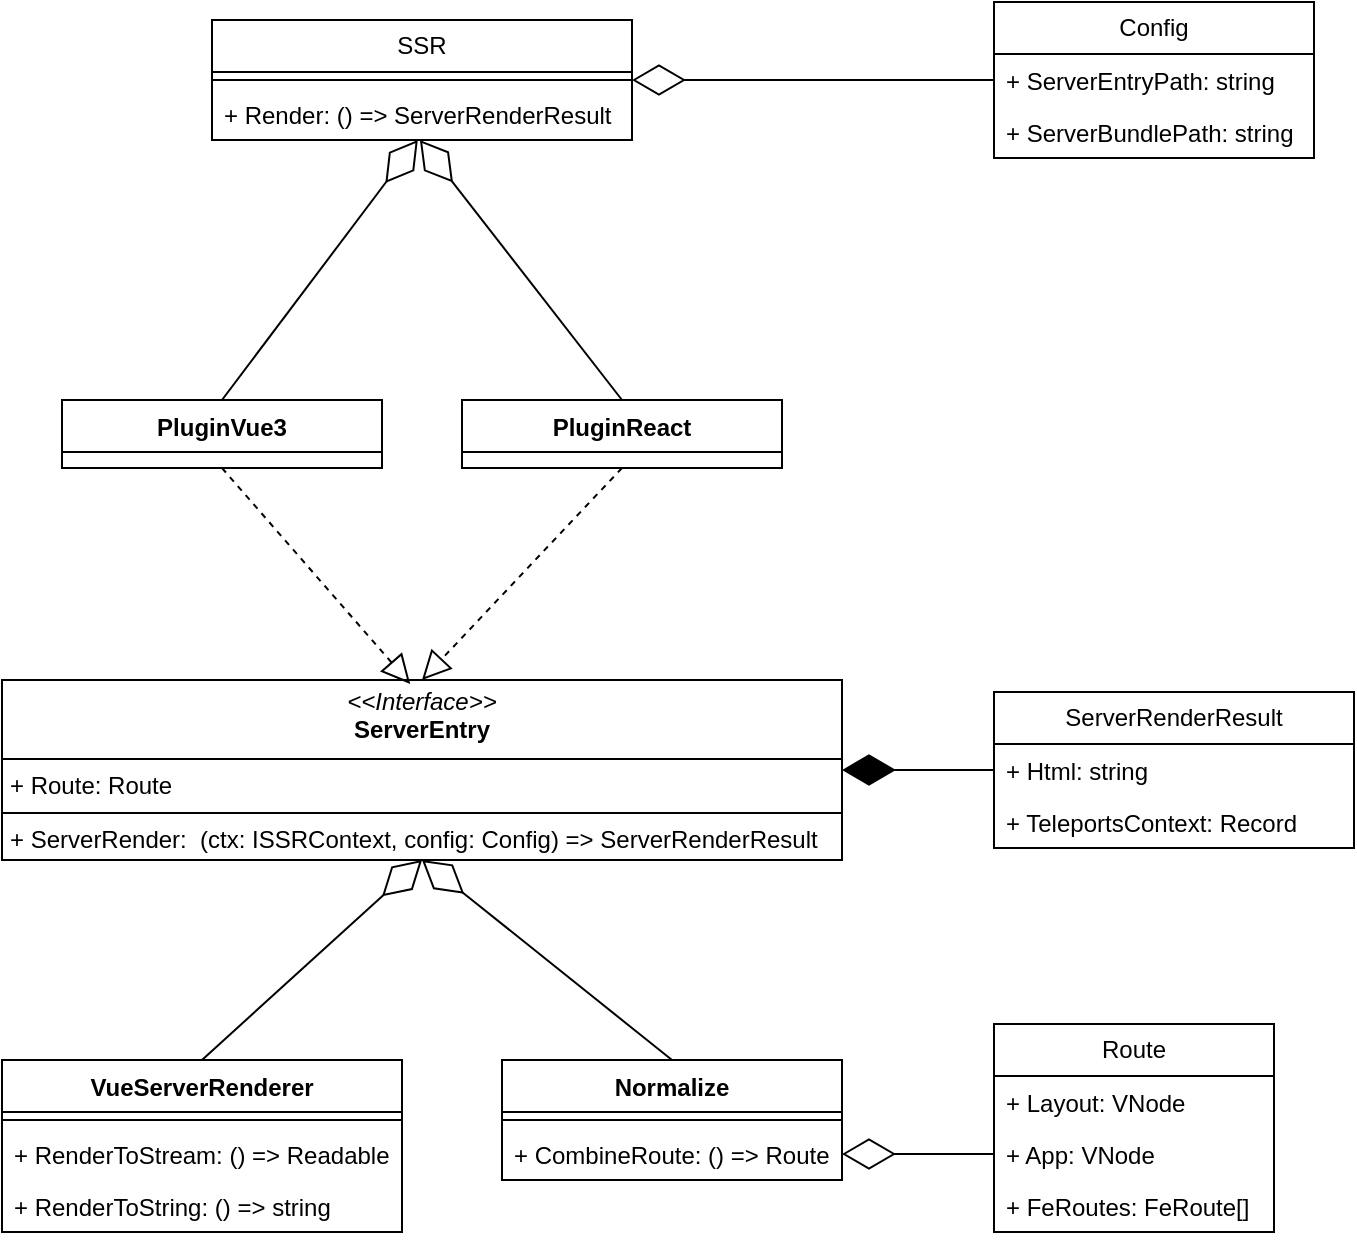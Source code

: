 <mxfile version="27.0.6">
  <diagram name="第 1 页" id="38Xn-i2-2lLYXQscA6sv">
    <mxGraphModel dx="1426" dy="785" grid="1" gridSize="10" guides="1" tooltips="1" connect="1" arrows="1" fold="1" page="1" pageScale="1" pageWidth="827" pageHeight="1169" math="0" shadow="0">
      <root>
        <mxCell id="0" />
        <mxCell id="1" parent="0" />
        <mxCell id="FbEyN9LozqtYXsRdDisT-24" value="Config" style="swimlane;fontStyle=0;childLayout=stackLayout;horizontal=1;startSize=26;fillColor=none;horizontalStack=0;resizeParent=1;resizeParentMax=0;resizeLast=0;collapsible=1;marginBottom=0;whiteSpace=wrap;html=1;" parent="1" vertex="1">
          <mxGeometry x="572" y="90" width="160" height="78" as="geometry">
            <mxRectangle x="340" y="330" width="80" height="30" as="alternateBounds" />
          </mxGeometry>
        </mxCell>
        <mxCell id="FbEyN9LozqtYXsRdDisT-25" value="+ ServerEntryPath: string" style="text;strokeColor=none;fillColor=none;align=left;verticalAlign=top;spacingLeft=4;spacingRight=4;overflow=hidden;rotatable=0;points=[[0,0.5],[1,0.5]];portConstraint=eastwest;whiteSpace=wrap;html=1;" parent="FbEyN9LozqtYXsRdDisT-24" vertex="1">
          <mxGeometry y="26" width="160" height="26" as="geometry" />
        </mxCell>
        <mxCell id="FbEyN9LozqtYXsRdDisT-34" value="+ ServerBundlePath: string" style="text;strokeColor=none;fillColor=none;align=left;verticalAlign=top;spacingLeft=4;spacingRight=4;overflow=hidden;rotatable=0;points=[[0,0.5],[1,0.5]];portConstraint=eastwest;whiteSpace=wrap;html=1;" parent="FbEyN9LozqtYXsRdDisT-24" vertex="1">
          <mxGeometry y="52" width="160" height="26" as="geometry" />
        </mxCell>
        <mxCell id="17jYzTJ7P02LbTuSrVfu-1" value="Route" style="swimlane;fontStyle=0;childLayout=stackLayout;horizontal=1;startSize=26;fillColor=none;horizontalStack=0;resizeParent=1;resizeParentMax=0;resizeLast=0;collapsible=1;marginBottom=0;whiteSpace=wrap;html=1;" vertex="1" parent="1">
          <mxGeometry x="572" y="601" width="140" height="104" as="geometry" />
        </mxCell>
        <mxCell id="17jYzTJ7P02LbTuSrVfu-2" value="+ Layout: VNode" style="text;strokeColor=none;fillColor=none;align=left;verticalAlign=top;spacingLeft=4;spacingRight=4;overflow=hidden;rotatable=0;points=[[0,0.5],[1,0.5]];portConstraint=eastwest;whiteSpace=wrap;html=1;" vertex="1" parent="17jYzTJ7P02LbTuSrVfu-1">
          <mxGeometry y="26" width="140" height="26" as="geometry" />
        </mxCell>
        <mxCell id="17jYzTJ7P02LbTuSrVfu-3" value="+ App: VNode" style="text;strokeColor=none;fillColor=none;align=left;verticalAlign=top;spacingLeft=4;spacingRight=4;overflow=hidden;rotatable=0;points=[[0,0.5],[1,0.5]];portConstraint=eastwest;whiteSpace=wrap;html=1;" vertex="1" parent="17jYzTJ7P02LbTuSrVfu-1">
          <mxGeometry y="52" width="140" height="26" as="geometry" />
        </mxCell>
        <mxCell id="17jYzTJ7P02LbTuSrVfu-4" value="+ FeRoutes: FeRoute[]" style="text;strokeColor=none;fillColor=none;align=left;verticalAlign=top;spacingLeft=4;spacingRight=4;overflow=hidden;rotatable=0;points=[[0,0.5],[1,0.5]];portConstraint=eastwest;whiteSpace=wrap;html=1;" vertex="1" parent="17jYzTJ7P02LbTuSrVfu-1">
          <mxGeometry y="78" width="140" height="26" as="geometry" />
        </mxCell>
        <mxCell id="17jYzTJ7P02LbTuSrVfu-8" value="&lt;p style=&quot;margin:0px;margin-top:4px;text-align:center;&quot;&gt;&lt;i&gt;&amp;lt;&amp;lt;Interface&amp;gt;&amp;gt;&lt;/i&gt;&lt;br&gt;&lt;b&gt;ServerEntry&lt;/b&gt;&lt;/p&gt;&lt;hr size=&quot;1&quot; style=&quot;border-style:solid;&quot;&gt;&lt;p style=&quot;margin:0px;margin-left:4px;&quot;&gt;+ Route: Route&lt;/p&gt;&lt;hr size=&quot;1&quot; style=&quot;border-style:solid;&quot;&gt;&lt;p style=&quot;margin:0px;margin-left:4px;&quot;&gt;+ ServerRender:&amp;nbsp; (ctx: ISSRContext, config: Config) =&amp;gt;&amp;nbsp;&lt;span style=&quot;text-align: center; background-color: transparent; color: light-dark(rgb(0, 0, 0), rgb(255, 255, 255));&quot;&gt;ServerRenderResult&lt;/span&gt;&lt;/p&gt;" style="verticalAlign=top;align=left;overflow=fill;html=1;whiteSpace=wrap;" vertex="1" parent="1">
          <mxGeometry x="76" y="429" width="420" height="90" as="geometry" />
        </mxCell>
        <mxCell id="17jYzTJ7P02LbTuSrVfu-9" value="ServerRenderResult" style="swimlane;fontStyle=0;childLayout=stackLayout;horizontal=1;startSize=26;fillColor=none;horizontalStack=0;resizeParent=1;resizeParentMax=0;resizeLast=0;collapsible=1;marginBottom=0;whiteSpace=wrap;html=1;" vertex="1" parent="1">
          <mxGeometry x="572" y="435" width="180" height="78" as="geometry" />
        </mxCell>
        <mxCell id="17jYzTJ7P02LbTuSrVfu-10" value="+ Html: string" style="text;strokeColor=none;fillColor=none;align=left;verticalAlign=top;spacingLeft=4;spacingRight=4;overflow=hidden;rotatable=0;points=[[0,0.5],[1,0.5]];portConstraint=eastwest;whiteSpace=wrap;html=1;" vertex="1" parent="17jYzTJ7P02LbTuSrVfu-9">
          <mxGeometry y="26" width="180" height="26" as="geometry" />
        </mxCell>
        <mxCell id="17jYzTJ7P02LbTuSrVfu-11" value="+ TeleportsContext: Record" style="text;strokeColor=none;fillColor=none;align=left;verticalAlign=top;spacingLeft=4;spacingRight=4;overflow=hidden;rotatable=0;points=[[0,0.5],[1,0.5]];portConstraint=eastwest;whiteSpace=wrap;html=1;" vertex="1" parent="17jYzTJ7P02LbTuSrVfu-9">
          <mxGeometry y="52" width="180" height="26" as="geometry" />
        </mxCell>
        <mxCell id="17jYzTJ7P02LbTuSrVfu-14" value="PluginVue3" style="swimlane;fontStyle=1;align=center;verticalAlign=top;childLayout=stackLayout;horizontal=1;startSize=26;horizontalStack=0;resizeParent=1;resizeParentMax=0;resizeLast=0;collapsible=1;marginBottom=0;whiteSpace=wrap;html=1;" vertex="1" parent="1">
          <mxGeometry x="106" y="289" width="160" height="34" as="geometry" />
        </mxCell>
        <mxCell id="17jYzTJ7P02LbTuSrVfu-18" value="" style="endArrow=block;dashed=1;endFill=0;endSize=12;html=1;rounded=0;exitX=0.5;exitY=1;exitDx=0;exitDy=0;entryX=0.486;entryY=0.022;entryDx=0;entryDy=0;entryPerimeter=0;" edge="1" parent="1" source="17jYzTJ7P02LbTuSrVfu-14" target="17jYzTJ7P02LbTuSrVfu-8">
          <mxGeometry width="160" relative="1" as="geometry">
            <mxPoint x="356" y="229" as="sourcePoint" />
            <mxPoint x="516" y="229" as="targetPoint" />
          </mxGeometry>
        </mxCell>
        <mxCell id="17jYzTJ7P02LbTuSrVfu-19" value="PluginReact" style="swimlane;fontStyle=1;align=center;verticalAlign=top;childLayout=stackLayout;horizontal=1;startSize=26;horizontalStack=0;resizeParent=1;resizeParentMax=0;resizeLast=0;collapsible=1;marginBottom=0;whiteSpace=wrap;html=1;" vertex="1" parent="1">
          <mxGeometry x="306" y="289" width="160" height="34" as="geometry" />
        </mxCell>
        <mxCell id="17jYzTJ7P02LbTuSrVfu-20" value="" style="endArrow=block;dashed=1;endFill=0;endSize=12;html=1;rounded=0;exitX=0.5;exitY=1;exitDx=0;exitDy=0;entryX=0.5;entryY=0;entryDx=0;entryDy=0;" edge="1" parent="1" source="17jYzTJ7P02LbTuSrVfu-19" target="17jYzTJ7P02LbTuSrVfu-8">
          <mxGeometry width="160" relative="1" as="geometry">
            <mxPoint x="356" y="229" as="sourcePoint" />
            <mxPoint x="516" y="229" as="targetPoint" />
          </mxGeometry>
        </mxCell>
        <mxCell id="17jYzTJ7P02LbTuSrVfu-22" value="" style="endArrow=diamondThin;endFill=0;endSize=24;html=1;rounded=0;entryX=0.5;entryY=1;entryDx=0;entryDy=0;exitX=0.5;exitY=0;exitDx=0;exitDy=0;" edge="1" parent="1" source="17jYzTJ7P02LbTuSrVfu-24" target="17jYzTJ7P02LbTuSrVfu-8">
          <mxGeometry width="160" relative="1" as="geometry">
            <mxPoint x="286" y="609" as="sourcePoint" />
            <mxPoint x="516" y="729" as="targetPoint" />
          </mxGeometry>
        </mxCell>
        <mxCell id="17jYzTJ7P02LbTuSrVfu-24" value="VueServerRenderer" style="swimlane;fontStyle=1;align=center;verticalAlign=top;childLayout=stackLayout;horizontal=1;startSize=26;horizontalStack=0;resizeParent=1;resizeParentMax=0;resizeLast=0;collapsible=1;marginBottom=0;whiteSpace=wrap;html=1;" vertex="1" parent="1">
          <mxGeometry x="76" y="619" width="200" height="86" as="geometry" />
        </mxCell>
        <mxCell id="17jYzTJ7P02LbTuSrVfu-26" value="" style="line;strokeWidth=1;fillColor=none;align=left;verticalAlign=middle;spacingTop=-1;spacingLeft=3;spacingRight=3;rotatable=0;labelPosition=right;points=[];portConstraint=eastwest;strokeColor=inherit;" vertex="1" parent="17jYzTJ7P02LbTuSrVfu-24">
          <mxGeometry y="26" width="200" height="8" as="geometry" />
        </mxCell>
        <mxCell id="17jYzTJ7P02LbTuSrVfu-27" value="+ RenderToStream: () =&amp;gt; Readable" style="text;strokeColor=none;fillColor=none;align=left;verticalAlign=top;spacingLeft=4;spacingRight=4;overflow=hidden;rotatable=0;points=[[0,0.5],[1,0.5]];portConstraint=eastwest;whiteSpace=wrap;html=1;" vertex="1" parent="17jYzTJ7P02LbTuSrVfu-24">
          <mxGeometry y="34" width="200" height="26" as="geometry" />
        </mxCell>
        <mxCell id="17jYzTJ7P02LbTuSrVfu-28" value="+ RenderToString: () =&amp;gt; string" style="text;strokeColor=none;fillColor=none;align=left;verticalAlign=top;spacingLeft=4;spacingRight=4;overflow=hidden;rotatable=0;points=[[0,0.5],[1,0.5]];portConstraint=eastwest;whiteSpace=wrap;html=1;" vertex="1" parent="17jYzTJ7P02LbTuSrVfu-24">
          <mxGeometry y="60" width="200" height="26" as="geometry" />
        </mxCell>
        <mxCell id="17jYzTJ7P02LbTuSrVfu-29" value="Normalize" style="swimlane;fontStyle=1;align=center;verticalAlign=top;childLayout=stackLayout;horizontal=1;startSize=26;horizontalStack=0;resizeParent=1;resizeParentMax=0;resizeLast=0;collapsible=1;marginBottom=0;whiteSpace=wrap;html=1;" vertex="1" parent="1">
          <mxGeometry x="326" y="619" width="170" height="60" as="geometry" />
        </mxCell>
        <mxCell id="17jYzTJ7P02LbTuSrVfu-31" value="" style="line;strokeWidth=1;fillColor=none;align=left;verticalAlign=middle;spacingTop=-1;spacingLeft=3;spacingRight=3;rotatable=0;labelPosition=right;points=[];portConstraint=eastwest;strokeColor=inherit;" vertex="1" parent="17jYzTJ7P02LbTuSrVfu-29">
          <mxGeometry y="26" width="170" height="8" as="geometry" />
        </mxCell>
        <mxCell id="17jYzTJ7P02LbTuSrVfu-32" value="+ CombineRoute: () =&amp;gt; Route" style="text;strokeColor=none;fillColor=none;align=left;verticalAlign=top;spacingLeft=4;spacingRight=4;overflow=hidden;rotatable=0;points=[[0,0.5],[1,0.5]];portConstraint=eastwest;whiteSpace=wrap;html=1;" vertex="1" parent="17jYzTJ7P02LbTuSrVfu-29">
          <mxGeometry y="34" width="170" height="26" as="geometry" />
        </mxCell>
        <mxCell id="17jYzTJ7P02LbTuSrVfu-33" value="" style="endArrow=diamondThin;endFill=0;endSize=24;html=1;rounded=0;exitX=0.5;exitY=0;exitDx=0;exitDy=0;" edge="1" parent="1" source="17jYzTJ7P02LbTuSrVfu-29">
          <mxGeometry width="160" relative="1" as="geometry">
            <mxPoint x="356" y="629" as="sourcePoint" />
            <mxPoint x="286" y="519" as="targetPoint" />
          </mxGeometry>
        </mxCell>
        <mxCell id="17jYzTJ7P02LbTuSrVfu-34" value="SSR" style="swimlane;fontStyle=0;childLayout=stackLayout;horizontal=1;startSize=26;fillColor=none;horizontalStack=0;resizeParent=1;resizeParentMax=0;resizeLast=0;collapsible=1;marginBottom=0;whiteSpace=wrap;html=1;" vertex="1" parent="1">
          <mxGeometry x="181" y="99" width="210" height="60" as="geometry" />
        </mxCell>
        <mxCell id="17jYzTJ7P02LbTuSrVfu-38" value="" style="line;strokeWidth=1;fillColor=none;align=left;verticalAlign=middle;spacingTop=-1;spacingLeft=3;spacingRight=3;rotatable=0;labelPosition=right;points=[];portConstraint=eastwest;strokeColor=inherit;" vertex="1" parent="17jYzTJ7P02LbTuSrVfu-34">
          <mxGeometry y="26" width="210" height="8" as="geometry" />
        </mxCell>
        <mxCell id="17jYzTJ7P02LbTuSrVfu-39" value="+ Render: () =&amp;gt;&amp;nbsp;&lt;span style=&quot;text-align: center;&quot;&gt;ServerRenderResult&lt;/span&gt;" style="text;strokeColor=none;fillColor=none;align=left;verticalAlign=top;spacingLeft=4;spacingRight=4;overflow=hidden;rotatable=0;points=[[0,0.5],[1,0.5]];portConstraint=eastwest;whiteSpace=wrap;html=1;" vertex="1" parent="17jYzTJ7P02LbTuSrVfu-34">
          <mxGeometry y="34" width="210" height="26" as="geometry" />
        </mxCell>
        <mxCell id="17jYzTJ7P02LbTuSrVfu-40" value="" style="endArrow=diamondThin;endFill=0;endSize=24;html=1;rounded=0;entryX=0.49;entryY=1;entryDx=0;entryDy=0;entryPerimeter=0;exitX=0.5;exitY=0;exitDx=0;exitDy=0;" edge="1" parent="1" source="17jYzTJ7P02LbTuSrVfu-14" target="17jYzTJ7P02LbTuSrVfu-39">
          <mxGeometry width="160" relative="1" as="geometry">
            <mxPoint x="356" y="329" as="sourcePoint" />
            <mxPoint x="516" y="329" as="targetPoint" />
          </mxGeometry>
        </mxCell>
        <mxCell id="17jYzTJ7P02LbTuSrVfu-41" value="" style="endArrow=diamondThin;endFill=0;endSize=24;html=1;rounded=0;entryX=0.495;entryY=1;entryDx=0;entryDy=0;entryPerimeter=0;exitX=0.5;exitY=0;exitDx=0;exitDy=0;" edge="1" parent="1" source="17jYzTJ7P02LbTuSrVfu-19" target="17jYzTJ7P02LbTuSrVfu-39">
          <mxGeometry width="160" relative="1" as="geometry">
            <mxPoint x="356" y="329" as="sourcePoint" />
            <mxPoint x="516" y="329" as="targetPoint" />
          </mxGeometry>
        </mxCell>
        <mxCell id="17jYzTJ7P02LbTuSrVfu-42" value="" style="endArrow=diamondThin;endFill=0;endSize=24;html=1;rounded=0;exitX=0;exitY=0.5;exitDx=0;exitDy=0;entryX=1;entryY=0.5;entryDx=0;entryDy=0;" edge="1" parent="1" source="FbEyN9LozqtYXsRdDisT-25" target="17jYzTJ7P02LbTuSrVfu-34">
          <mxGeometry width="160" relative="1" as="geometry">
            <mxPoint x="632" y="129" as="sourcePoint" />
            <mxPoint x="402" y="129" as="targetPoint" />
          </mxGeometry>
        </mxCell>
        <mxCell id="17jYzTJ7P02LbTuSrVfu-43" value="" style="endArrow=diamondThin;endFill=0;endSize=24;html=1;rounded=0;exitX=0;exitY=0.5;exitDx=0;exitDy=0;entryX=1;entryY=0.5;entryDx=0;entryDy=0;" edge="1" parent="1" source="17jYzTJ7P02LbTuSrVfu-3" target="17jYzTJ7P02LbTuSrVfu-32">
          <mxGeometry width="160" relative="1" as="geometry">
            <mxPoint x="202" y="529" as="sourcePoint" />
            <mxPoint x="362" y="529" as="targetPoint" />
          </mxGeometry>
        </mxCell>
        <mxCell id="17jYzTJ7P02LbTuSrVfu-44" value="" style="endArrow=diamondThin;endFill=1;endSize=24;html=1;rounded=0;entryX=1;entryY=0.5;entryDx=0;entryDy=0;exitX=0;exitY=0.5;exitDx=0;exitDy=0;" edge="1" parent="1" source="17jYzTJ7P02LbTuSrVfu-10" target="17jYzTJ7P02LbTuSrVfu-8">
          <mxGeometry width="160" relative="1" as="geometry">
            <mxPoint x="232" y="529" as="sourcePoint" />
            <mxPoint x="392" y="529" as="targetPoint" />
          </mxGeometry>
        </mxCell>
      </root>
    </mxGraphModel>
  </diagram>
</mxfile>
